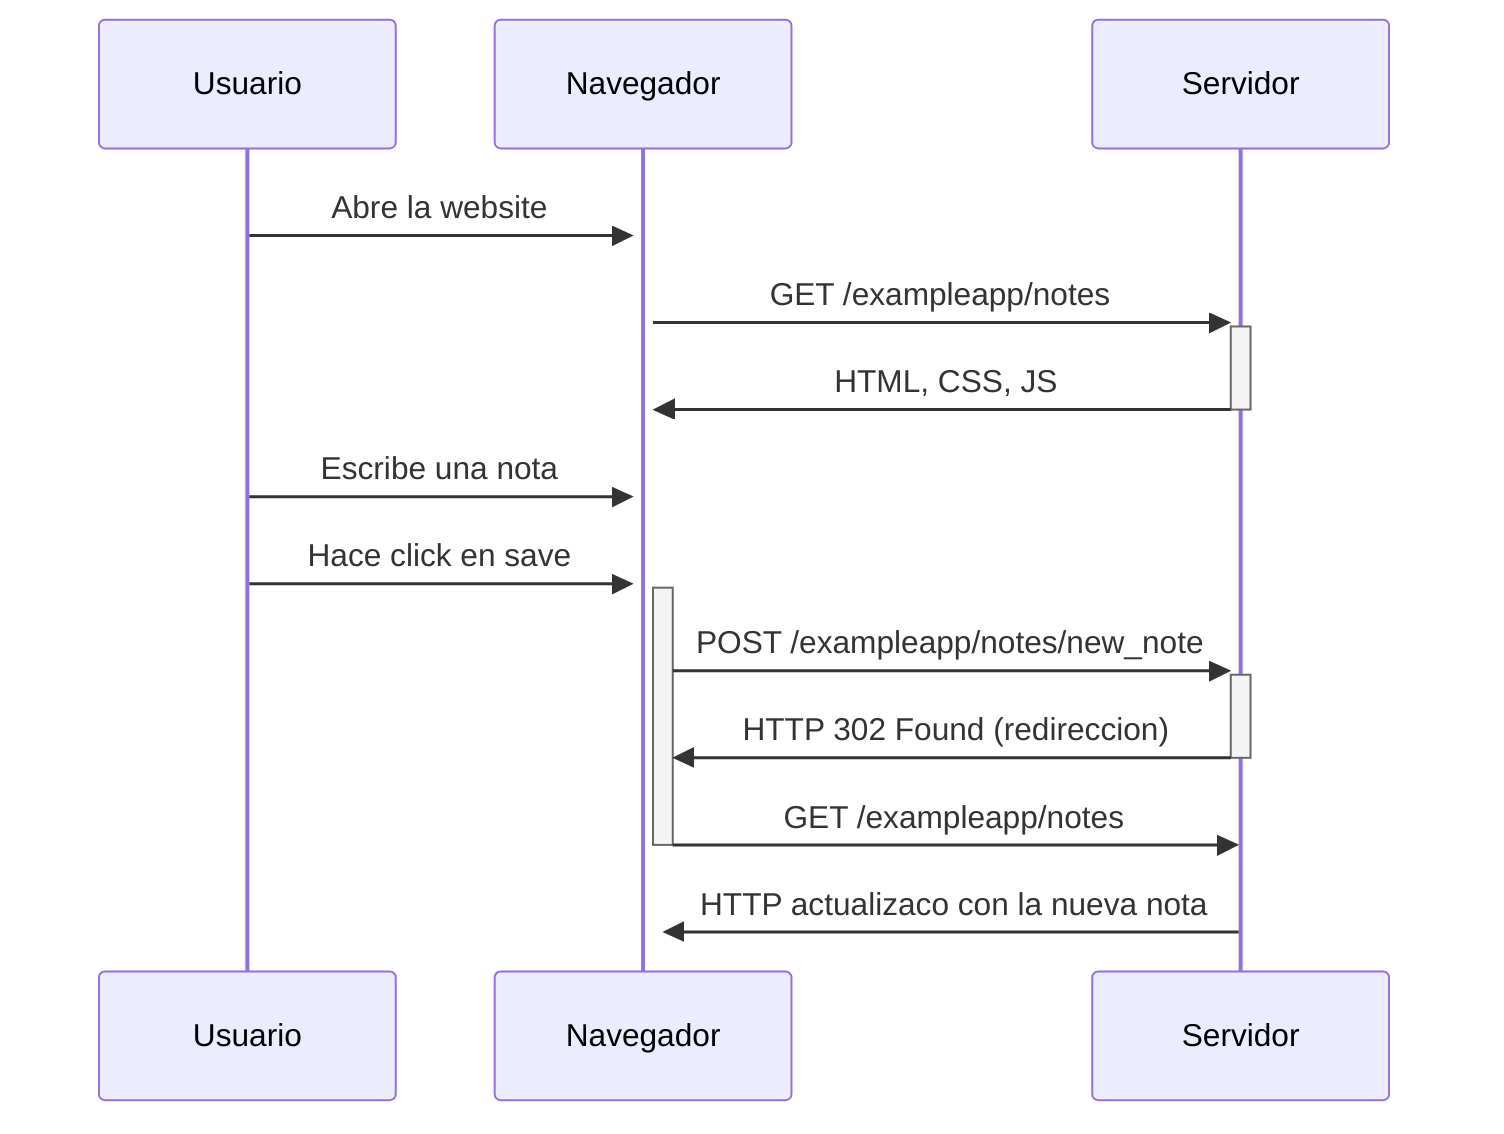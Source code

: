 sequenceDiagram
    Usuario->>+Navegador: Abre la website
    Navegador->>+Servidor: GET /exampleapp/notes
    Servidor->>-Navegador: HTML, CSS, JS
    Usuario->>+Navegador: Escribe una nota
    Usuario->>+Navegador: Hace click en save
    Navegador->>+Servidor: POST /exampleapp/notes/new_note
    Servidor->>-Navegador: HTTP 302 Found (redireccion)
    Navegador->>-Servidor: GET /exampleapp/notes
    Servidor->>+Navegador: HTTP actualizaco con la nueva nota